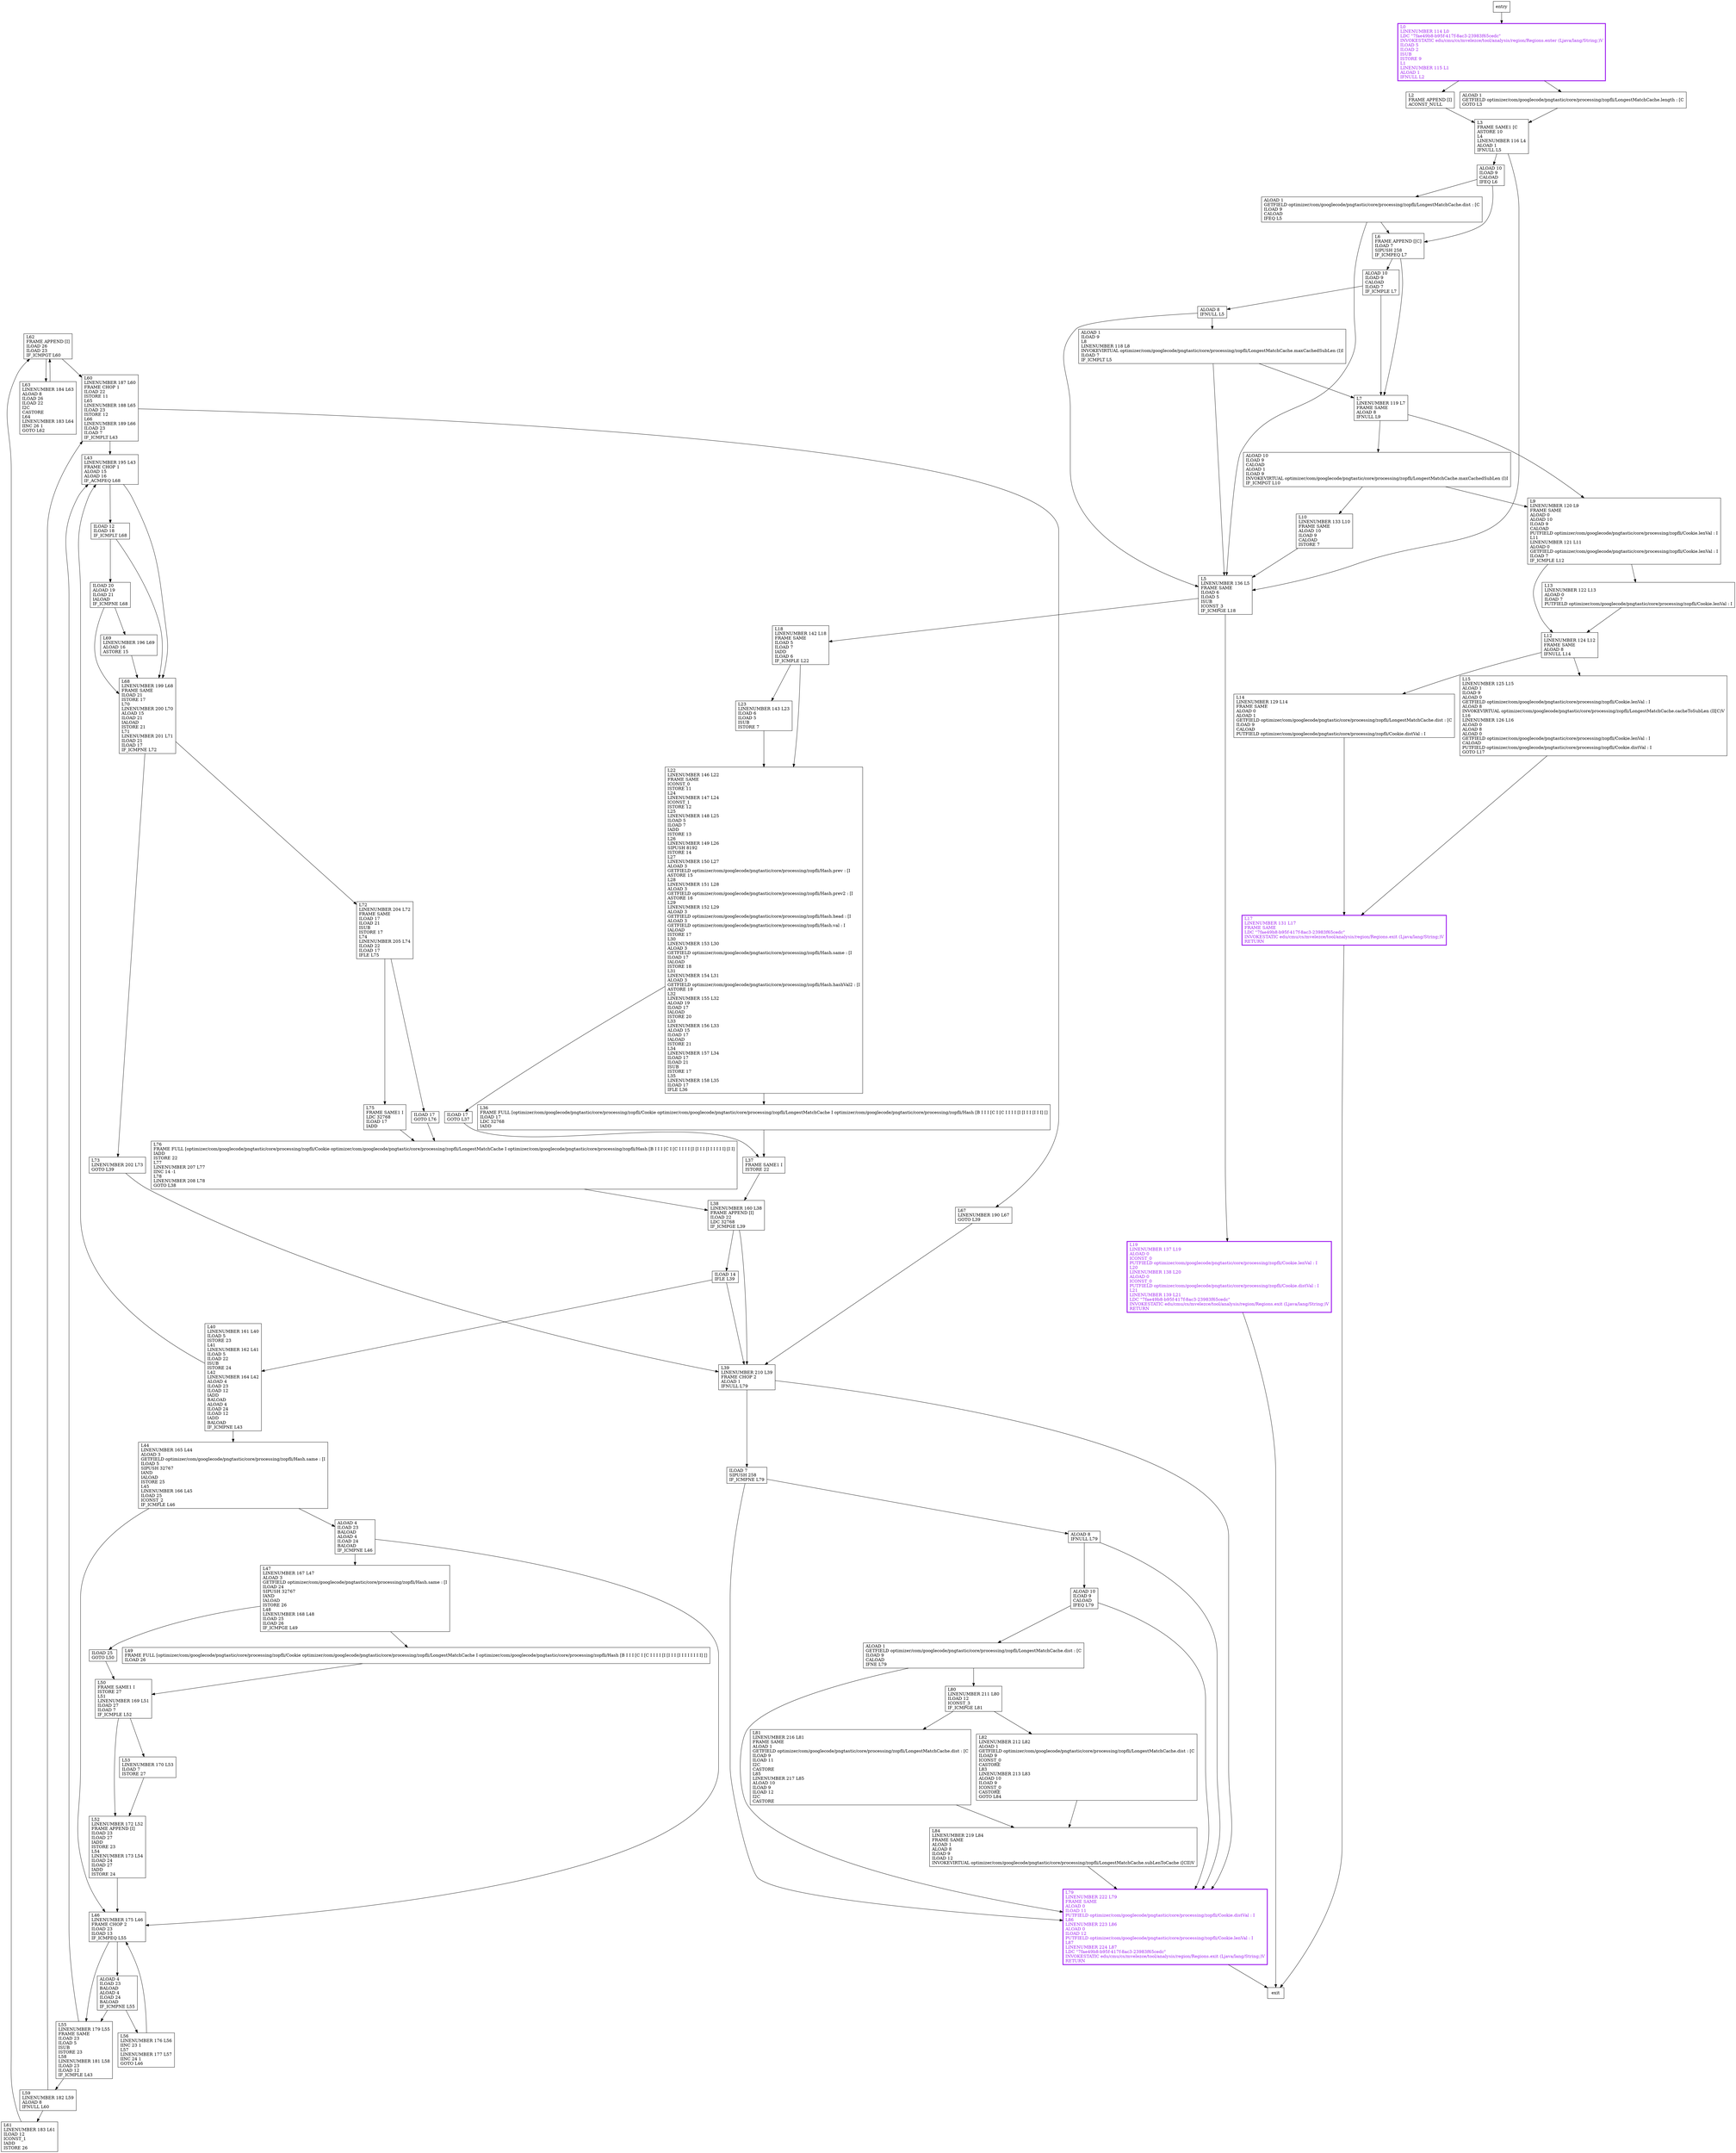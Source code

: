 digraph findLongestMatch {
node [shape=record];
1886567481 [label="L62\lFRAME APPEND [I]\lILOAD 26\lILOAD 23\lIF_ICMPGT L60\l"];
12139181 [label="L39\lLINENUMBER 210 L39\lFRAME CHOP 2\lALOAD 1\lIFNULL L79\l"];
220165304 [label="L46\lLINENUMBER 175 L46\lFRAME CHOP 2\lILOAD 23\lILOAD 13\lIF_ICMPEQ L55\l"];
268599241 [label="L14\lLINENUMBER 129 L14\lFRAME SAME\lALOAD 0\lALOAD 1\lGETFIELD optimizer/com/googlecode/pngtastic/core/processing/zopfli/LongestMatchCache.dist : [C\lILOAD 9\lCALOAD\lPUTFIELD optimizer/com/googlecode/pngtastic/core/processing/zopfli/Cookie.distVal : I\l"];
1807911555 [label="L80\lLINENUMBER 211 L80\lILOAD 12\lICONST_3\lIF_ICMPGE L81\l"];
1516417700 [label="L2\lFRAME APPEND [I]\lACONST_NULL\l"];
1420810053 [label="L15\lLINENUMBER 125 L15\lALOAD 1\lILOAD 9\lALOAD 0\lGETFIELD optimizer/com/googlecode/pngtastic/core/processing/zopfli/Cookie.lenVal : I\lALOAD 8\lINVOKEVIRTUAL optimizer/com/googlecode/pngtastic/core/processing/zopfli/LongestMatchCache.cacheToSubLen (II[C)V\lL16\lLINENUMBER 126 L16\lALOAD 0\lALOAD 8\lALOAD 0\lGETFIELD optimizer/com/googlecode/pngtastic/core/processing/zopfli/Cookie.lenVal : I\lCALOAD\lPUTFIELD optimizer/com/googlecode/pngtastic/core/processing/zopfli/Cookie.distVal : I\lGOTO L17\l"];
1736293769 [label="L17\lLINENUMBER 131 L17\lFRAME SAME\lLDC \"7fae49b8-b95f-417f-8ac3-23983f65cedc\"\lINVOKESTATIC edu/cmu/cs/mvelezce/tool/analysis/region/Regions.exit (Ljava/lang/String;)V\lRETURN\l"];
1460126155 [label="ILOAD 20\lALOAD 19\lILOAD 21\lIALOAD\lIF_ICMPNE L68\l"];
1381857776 [label="L61\lLINENUMBER 183 L61\lILOAD 12\lICONST_1\lIADD\lISTORE 26\l"];
2100771791 [label="L10\lLINENUMBER 133 L10\lFRAME SAME\lALOAD 10\lILOAD 9\lCALOAD\lISTORE 7\l"];
98412281 [label="L13\lLINENUMBER 122 L13\lALOAD 0\lILOAD 7\lPUTFIELD optimizer/com/googlecode/pngtastic/core/processing/zopfli/Cookie.lenVal : I\l"];
201392112 [label="L19\lLINENUMBER 137 L19\lALOAD 0\lICONST_0\lPUTFIELD optimizer/com/googlecode/pngtastic/core/processing/zopfli/Cookie.lenVal : I\lL20\lLINENUMBER 138 L20\lALOAD 0\lICONST_0\lPUTFIELD optimizer/com/googlecode/pngtastic/core/processing/zopfli/Cookie.distVal : I\lL21\lLINENUMBER 139 L21\lLDC \"7fae49b8-b95f-417f-8ac3-23983f65cedc\"\lINVOKESTATIC edu/cmu/cs/mvelezce/tool/analysis/region/Regions.exit (Ljava/lang/String;)V\lRETURN\l"];
766696861 [label="ALOAD 10\lILOAD 9\lCALOAD\lIFEQ L6\l"];
1418315639 [label="ALOAD 4\lILOAD 23\lBALOAD\lALOAD 4\lILOAD 24\lBALOAD\lIF_ICMPNE L55\l"];
254918854 [label="L37\lFRAME SAME1 I\lISTORE 22\l"];
616443292 [label="L84\lLINENUMBER 219 L84\lFRAME SAME\lALOAD 1\lALOAD 8\lILOAD 9\lILOAD 12\lINVOKEVIRTUAL optimizer/com/googlecode/pngtastic/core/processing/zopfli/LongestMatchCache.subLenToCache ([CII)V\l"];
727497138 [label="L69\lLINENUMBER 196 L69\lALOAD 16\lASTORE 15\l"];
1092619788 [label="ILOAD 7\lSIPUSH 258\lIF_ICMPNE L79\l"];
248483913 [label="L73\lLINENUMBER 202 L73\lGOTO L39\l"];
829737737 [label="L6\lFRAME APPEND [[C]\lILOAD 7\lSIPUSH 258\lIF_ICMPEQ L7\l"];
1337835760 [label="ALOAD 10\lILOAD 9\lCALOAD\lIFEQ L79\l"];
1103017075 [label="ALOAD 10\lILOAD 9\lCALOAD\lILOAD 7\lIF_ICMPLE L7\l"];
1363800072 [label="L63\lLINENUMBER 184 L63\lALOAD 8\lILOAD 26\lILOAD 22\lI2C\lCASTORE\lL64\lLINENUMBER 183 L64\lIINC 26 1\lGOTO L62\l"];
792488644 [label="L40\lLINENUMBER 161 L40\lILOAD 5\lISTORE 23\lL41\lLINENUMBER 162 L41\lILOAD 5\lILOAD 22\lISUB\lISTORE 24\lL42\lLINENUMBER 164 L42\lALOAD 4\lILOAD 23\lILOAD 12\lIADD\lBALOAD\lALOAD 4\lILOAD 24\lILOAD 12\lIADD\lBALOAD\lIF_ICMPNE L43\l"];
780843029 [label="L43\lLINENUMBER 195 L43\lFRAME CHOP 1\lALOAD 15\lALOAD 16\lIF_ACMPEQ L68\l"];
318794136 [label="ALOAD 1\lILOAD 9\lL8\lLINENUMBER 118 L8\lINVOKEVIRTUAL optimizer/com/googlecode/pngtastic/core/processing/zopfli/LongestMatchCache.maxCachedSubLen (I)I\lILOAD 7\lIF_ICMPLT L5\l"];
913746983 [label="L56\lLINENUMBER 176 L56\lIINC 23 1\lL57\lLINENUMBER 177 L57\lIINC 24 1\lGOTO L46\l"];
1551303995 [label="L50\lFRAME SAME1 I\lISTORE 27\lL51\lLINENUMBER 169 L51\lILOAD 27\lILOAD 7\lIF_ICMPLE L52\l"];
1731137986 [label="L75\lFRAME SAME1 I\lLDC 32768\lILOAD 17\lIADD\l"];
1835778392 [label="L12\lLINENUMBER 124 L12\lFRAME SAME\lALOAD 8\lIFNULL L14\l"];
273777019 [label="ALOAD 1\lGETFIELD optimizer/com/googlecode/pngtastic/core/processing/zopfli/LongestMatchCache.length : [C\lGOTO L3\l"];
5255258 [label="L76\lFRAME FULL [optimizer/com/googlecode/pngtastic/core/processing/zopfli/Cookie optimizer/com/googlecode/pngtastic/core/processing/zopfli/LongestMatchCache I optimizer/com/googlecode/pngtastic/core/processing/zopfli/Hash [B I I I [C I [C I I I I [I [I I I [I I I I I I] [I I]\lIADD\lISTORE 22\lL77\lLINENUMBER 207 L77\lIINC 14 -1\lL78\lLINENUMBER 208 L78\lGOTO L38\l"];
1094272405 [label="ALOAD 4\lILOAD 23\lBALOAD\lALOAD 4\lILOAD 24\lBALOAD\lIF_ICMPNE L46\l"];
1834031967 [label="L79\lLINENUMBER 222 L79\lFRAME SAME\lALOAD 0\lILOAD 11\lPUTFIELD optimizer/com/googlecode/pngtastic/core/processing/zopfli/Cookie.distVal : I\lL86\lLINENUMBER 223 L86\lALOAD 0\lILOAD 12\lPUTFIELD optimizer/com/googlecode/pngtastic/core/processing/zopfli/Cookie.lenVal : I\lL87\lLINENUMBER 224 L87\lLDC \"7fae49b8-b95f-417f-8ac3-23983f65cedc\"\lINVOKESTATIC edu/cmu/cs/mvelezce/tool/analysis/region/Regions.exit (Ljava/lang/String;)V\lRETURN\l"];
55755528 [label="ALOAD 10\lILOAD 9\lCALOAD\lALOAD 1\lILOAD 9\lINVOKEVIRTUAL optimizer/com/googlecode/pngtastic/core/processing/zopfli/LongestMatchCache.maxCachedSubLen (I)I\lIF_ICMPGT L10\l"];
1224064486 [label="L60\lLINENUMBER 187 L60\lFRAME CHOP 1\lILOAD 22\lISTORE 11\lL65\lLINENUMBER 188 L65\lILOAD 23\lISTORE 12\lL66\lLINENUMBER 189 L66\lILOAD 23\lILOAD 7\lIF_ICMPLT L43\l"];
1466558382 [label="ILOAD 25\lGOTO L50\l"];
1296109622 [label="ALOAD 1\lGETFIELD optimizer/com/googlecode/pngtastic/core/processing/zopfli/LongestMatchCache.dist : [C\lILOAD 9\lCALOAD\lIFEQ L5\l"];
641664202 [label="L22\lLINENUMBER 146 L22\lFRAME SAME\lICONST_0\lISTORE 11\lL24\lLINENUMBER 147 L24\lICONST_1\lISTORE 12\lL25\lLINENUMBER 148 L25\lILOAD 5\lILOAD 7\lIADD\lISTORE 13\lL26\lLINENUMBER 149 L26\lSIPUSH 8192\lISTORE 14\lL27\lLINENUMBER 150 L27\lALOAD 3\lGETFIELD optimizer/com/googlecode/pngtastic/core/processing/zopfli/Hash.prev : [I\lASTORE 15\lL28\lLINENUMBER 151 L28\lALOAD 3\lGETFIELD optimizer/com/googlecode/pngtastic/core/processing/zopfli/Hash.prev2 : [I\lASTORE 16\lL29\lLINENUMBER 152 L29\lALOAD 3\lGETFIELD optimizer/com/googlecode/pngtastic/core/processing/zopfli/Hash.head : [I\lALOAD 3\lGETFIELD optimizer/com/googlecode/pngtastic/core/processing/zopfli/Hash.val : I\lIALOAD\lISTORE 17\lL30\lLINENUMBER 153 L30\lALOAD 3\lGETFIELD optimizer/com/googlecode/pngtastic/core/processing/zopfli/Hash.same : [I\lILOAD 17\lIALOAD\lISTORE 18\lL31\lLINENUMBER 154 L31\lALOAD 3\lGETFIELD optimizer/com/googlecode/pngtastic/core/processing/zopfli/Hash.hashVal2 : [I\lASTORE 19\lL32\lLINENUMBER 155 L32\lALOAD 19\lILOAD 17\lIALOAD\lISTORE 20\lL33\lLINENUMBER 156 L33\lALOAD 15\lILOAD 17\lIALOAD\lISTORE 21\lL34\lLINENUMBER 157 L34\lILOAD 17\lILOAD 21\lISUB\lISTORE 17\lL35\lLINENUMBER 158 L35\lILOAD 17\lIFLE L36\l"];
1644864746 [label="L5\lLINENUMBER 136 L5\lFRAME SAME\lILOAD 6\lILOAD 5\lISUB\lICONST_3\lIF_ICMPGE L18\l"];
846274760 [label="ILOAD 12\lILOAD 18\lIF_ICMPLT L68\l"];
1366722422 [label="ILOAD 17\lGOTO L37\l"];
679449777 [label="L53\lLINENUMBER 170 L53\lILOAD 7\lISTORE 27\l"];
817054343 [label="L55\lLINENUMBER 179 L55\lFRAME SAME\lILOAD 23\lILOAD 5\lISUB\lISTORE 23\lL58\lLINENUMBER 181 L58\lILOAD 23\lILOAD 12\lIF_ICMPLE L43\l"];
361571676 [label="L67\lLINENUMBER 190 L67\lGOTO L39\l"];
1554086576 [label="L0\lLINENUMBER 114 L0\lLDC \"7fae49b8-b95f-417f-8ac3-23983f65cedc\"\lINVOKESTATIC edu/cmu/cs/mvelezce/tool/analysis/region/Regions.enter (Ljava/lang/String;)V\lILOAD 5\lILOAD 2\lISUB\lISTORE 9\lL1\lLINENUMBER 115 L1\lALOAD 1\lIFNULL L2\l"];
1251219927 [label="ILOAD 14\lIFLE L39\l"];
1739555643 [label="L44\lLINENUMBER 165 L44\lALOAD 3\lGETFIELD optimizer/com/googlecode/pngtastic/core/processing/zopfli/Hash.same : [I\lILOAD 5\lSIPUSH 32767\lIAND\lIALOAD\lISTORE 25\lL45\lLINENUMBER 166 L45\lILOAD 25\lICONST_2\lIF_ICMPLE L46\l"];
1928312257 [label="L38\lLINENUMBER 160 L38\lFRAME APPEND [I]\lILOAD 22\lLDC 32768\lIF_ICMPGE L39\l"];
749100260 [label="L68\lLINENUMBER 199 L68\lFRAME SAME\lILOAD 21\lISTORE 17\lL70\lLINENUMBER 200 L70\lALOAD 15\lILOAD 21\lIALOAD\lISTORE 21\lL71\lLINENUMBER 201 L71\lILOAD 21\lILOAD 17\lIF_ICMPNE L72\l"];
1443173326 [label="ALOAD 8\lIFNULL L5\l"];
891894789 [label="L3\lFRAME SAME1 [C\lASTORE 10\lL4\lLINENUMBER 116 L4\lALOAD 1\lIFNULL L5\l"];
889422145 [label="L72\lLINENUMBER 204 L72\lFRAME SAME\lILOAD 17\lILOAD 21\lISUB\lISTORE 17\lL74\lLINENUMBER 205 L74\lILOAD 22\lILOAD 17\lIFLE L75\l"];
748975217 [label="L23\lLINENUMBER 143 L23\lILOAD 6\lILOAD 5\lISUB\lISTORE 7\l"];
649630909 [label="L52\lLINENUMBER 172 L52\lFRAME APPEND [I]\lILOAD 23\lILOAD 27\lIADD\lISTORE 23\lL54\lLINENUMBER 173 L54\lILOAD 24\lILOAD 27\lIADD\lISTORE 24\l"];
695248316 [label="ILOAD 17\lGOTO L76\l"];
718512571 [label="ALOAD 1\lGETFIELD optimizer/com/googlecode/pngtastic/core/processing/zopfli/LongestMatchCache.dist : [C\lILOAD 9\lCALOAD\lIFNE L79\l"];
939254952 [label="L9\lLINENUMBER 120 L9\lFRAME SAME\lALOAD 0\lALOAD 10\lILOAD 9\lCALOAD\lPUTFIELD optimizer/com/googlecode/pngtastic/core/processing/zopfli/Cookie.lenVal : I\lL11\lLINENUMBER 121 L11\lALOAD 0\lGETFIELD optimizer/com/googlecode/pngtastic/core/processing/zopfli/Cookie.lenVal : I\lILOAD 7\lIF_ICMPLE L12\l"];
564526486 [label="L49\lFRAME FULL [optimizer/com/googlecode/pngtastic/core/processing/zopfli/Cookie optimizer/com/googlecode/pngtastic/core/processing/zopfli/LongestMatchCache I optimizer/com/googlecode/pngtastic/core/processing/zopfli/Hash [B I I I [C I [C I I I I [I [I I I [I I I I I I I I] []\lILOAD 26\l"];
268379633 [label="L18\lLINENUMBER 142 L18\lFRAME SAME\lILOAD 5\lILOAD 7\lIADD\lILOAD 6\lIF_ICMPLE L22\l"];
1660451908 [label="L59\lLINENUMBER 182 L59\lALOAD 8\lIFNULL L60\l"];
973604791 [label="L47\lLINENUMBER 167 L47\lALOAD 3\lGETFIELD optimizer/com/googlecode/pngtastic/core/processing/zopfli/Hash.same : [I\lILOAD 24\lSIPUSH 32767\lIAND\lIALOAD\lISTORE 26\lL48\lLINENUMBER 168 L48\lILOAD 25\lILOAD 26\lIF_ICMPGE L49\l"];
843867341 [label="L81\lLINENUMBER 216 L81\lFRAME SAME\lALOAD 1\lGETFIELD optimizer/com/googlecode/pngtastic/core/processing/zopfli/LongestMatchCache.dist : [C\lILOAD 9\lILOAD 11\lI2C\lCASTORE\lL85\lLINENUMBER 217 L85\lALOAD 10\lILOAD 9\lILOAD 12\lI2C\lCASTORE\l"];
2061226112 [label="L7\lLINENUMBER 119 L7\lFRAME SAME\lALOAD 8\lIFNULL L9\l"];
1089680530 [label="ALOAD 8\lIFNULL L79\l"];
1510087865 [label="L36\lFRAME FULL [optimizer/com/googlecode/pngtastic/core/processing/zopfli/Cookie optimizer/com/googlecode/pngtastic/core/processing/zopfli/LongestMatchCache I optimizer/com/googlecode/pngtastic/core/processing/zopfli/Hash [B I I I [C I [C I I I I [I [I I I [I I I] []\lILOAD 17\lLDC 32768\lIADD\l"];
324507700 [label="L82\lLINENUMBER 212 L82\lALOAD 1\lGETFIELD optimizer/com/googlecode/pngtastic/core/processing/zopfli/LongestMatchCache.dist : [C\lILOAD 9\lICONST_0\lCASTORE\lL83\lLINENUMBER 213 L83\lALOAD 10\lILOAD 9\lICONST_0\lCASTORE\lGOTO L84\l"];
entry;
exit;
1886567481 -> 1224064486;
1886567481 -> 1363800072;
12139181 -> 1834031967;
12139181 -> 1092619788;
220165304 -> 1418315639;
220165304 -> 817054343;
268599241 -> 1736293769;
1807911555 -> 843867341;
1807911555 -> 324507700;
1516417700 -> 891894789;
1420810053 -> 1736293769;
1736293769 -> exit;
1460126155 -> 749100260;
1460126155 -> 727497138;
1381857776 -> 1886567481;
2100771791 -> 1644864746;
98412281 -> 1835778392;
201392112 -> exit;
766696861 -> 829737737;
766696861 -> 1296109622;
1418315639 -> 913746983;
1418315639 -> 817054343;
254918854 -> 1928312257;
616443292 -> 1834031967;
727497138 -> 749100260;
1092619788 -> 1834031967;
1092619788 -> 1089680530;
248483913 -> 12139181;
829737737 -> 1103017075;
829737737 -> 2061226112;
1337835760 -> 1834031967;
1337835760 -> 718512571;
1103017075 -> 1443173326;
1103017075 -> 2061226112;
1363800072 -> 1886567481;
792488644 -> 1739555643;
792488644 -> 780843029;
780843029 -> 749100260;
780843029 -> 846274760;
entry -> 1554086576;
318794136 -> 1644864746;
318794136 -> 2061226112;
913746983 -> 220165304;
1551303995 -> 649630909;
1551303995 -> 679449777;
1731137986 -> 5255258;
1835778392 -> 268599241;
1835778392 -> 1420810053;
273777019 -> 891894789;
5255258 -> 1928312257;
1094272405 -> 220165304;
1094272405 -> 973604791;
1834031967 -> exit;
55755528 -> 2100771791;
55755528 -> 939254952;
1224064486 -> 361571676;
1224064486 -> 780843029;
1466558382 -> 1551303995;
1296109622 -> 829737737;
1296109622 -> 1644864746;
641664202 -> 1366722422;
641664202 -> 1510087865;
1644864746 -> 201392112;
1644864746 -> 268379633;
846274760 -> 749100260;
846274760 -> 1460126155;
1366722422 -> 254918854;
679449777 -> 649630909;
817054343 -> 1660451908;
817054343 -> 780843029;
361571676 -> 12139181;
1554086576 -> 273777019;
1554086576 -> 1516417700;
1251219927 -> 12139181;
1251219927 -> 792488644;
1739555643 -> 220165304;
1739555643 -> 1094272405;
1928312257 -> 12139181;
1928312257 -> 1251219927;
749100260 -> 248483913;
749100260 -> 889422145;
1443173326 -> 318794136;
1443173326 -> 1644864746;
891894789 -> 766696861;
891894789 -> 1644864746;
889422145 -> 695248316;
889422145 -> 1731137986;
748975217 -> 641664202;
649630909 -> 220165304;
695248316 -> 5255258;
718512571 -> 1834031967;
718512571 -> 1807911555;
939254952 -> 98412281;
939254952 -> 1835778392;
564526486 -> 1551303995;
268379633 -> 641664202;
268379633 -> 748975217;
1660451908 -> 1224064486;
1660451908 -> 1381857776;
973604791 -> 1466558382;
973604791 -> 564526486;
843867341 -> 616443292;
2061226112 -> 55755528;
2061226112 -> 939254952;
1089680530 -> 1834031967;
1089680530 -> 1337835760;
1510087865 -> 254918854;
324507700 -> 616443292;
201392112[fontcolor="purple", penwidth=3, color="purple"];
1834031967[fontcolor="purple", penwidth=3, color="purple"];
1554086576[fontcolor="purple", penwidth=3, color="purple"];
1736293769[fontcolor="purple", penwidth=3, color="purple"];
}
